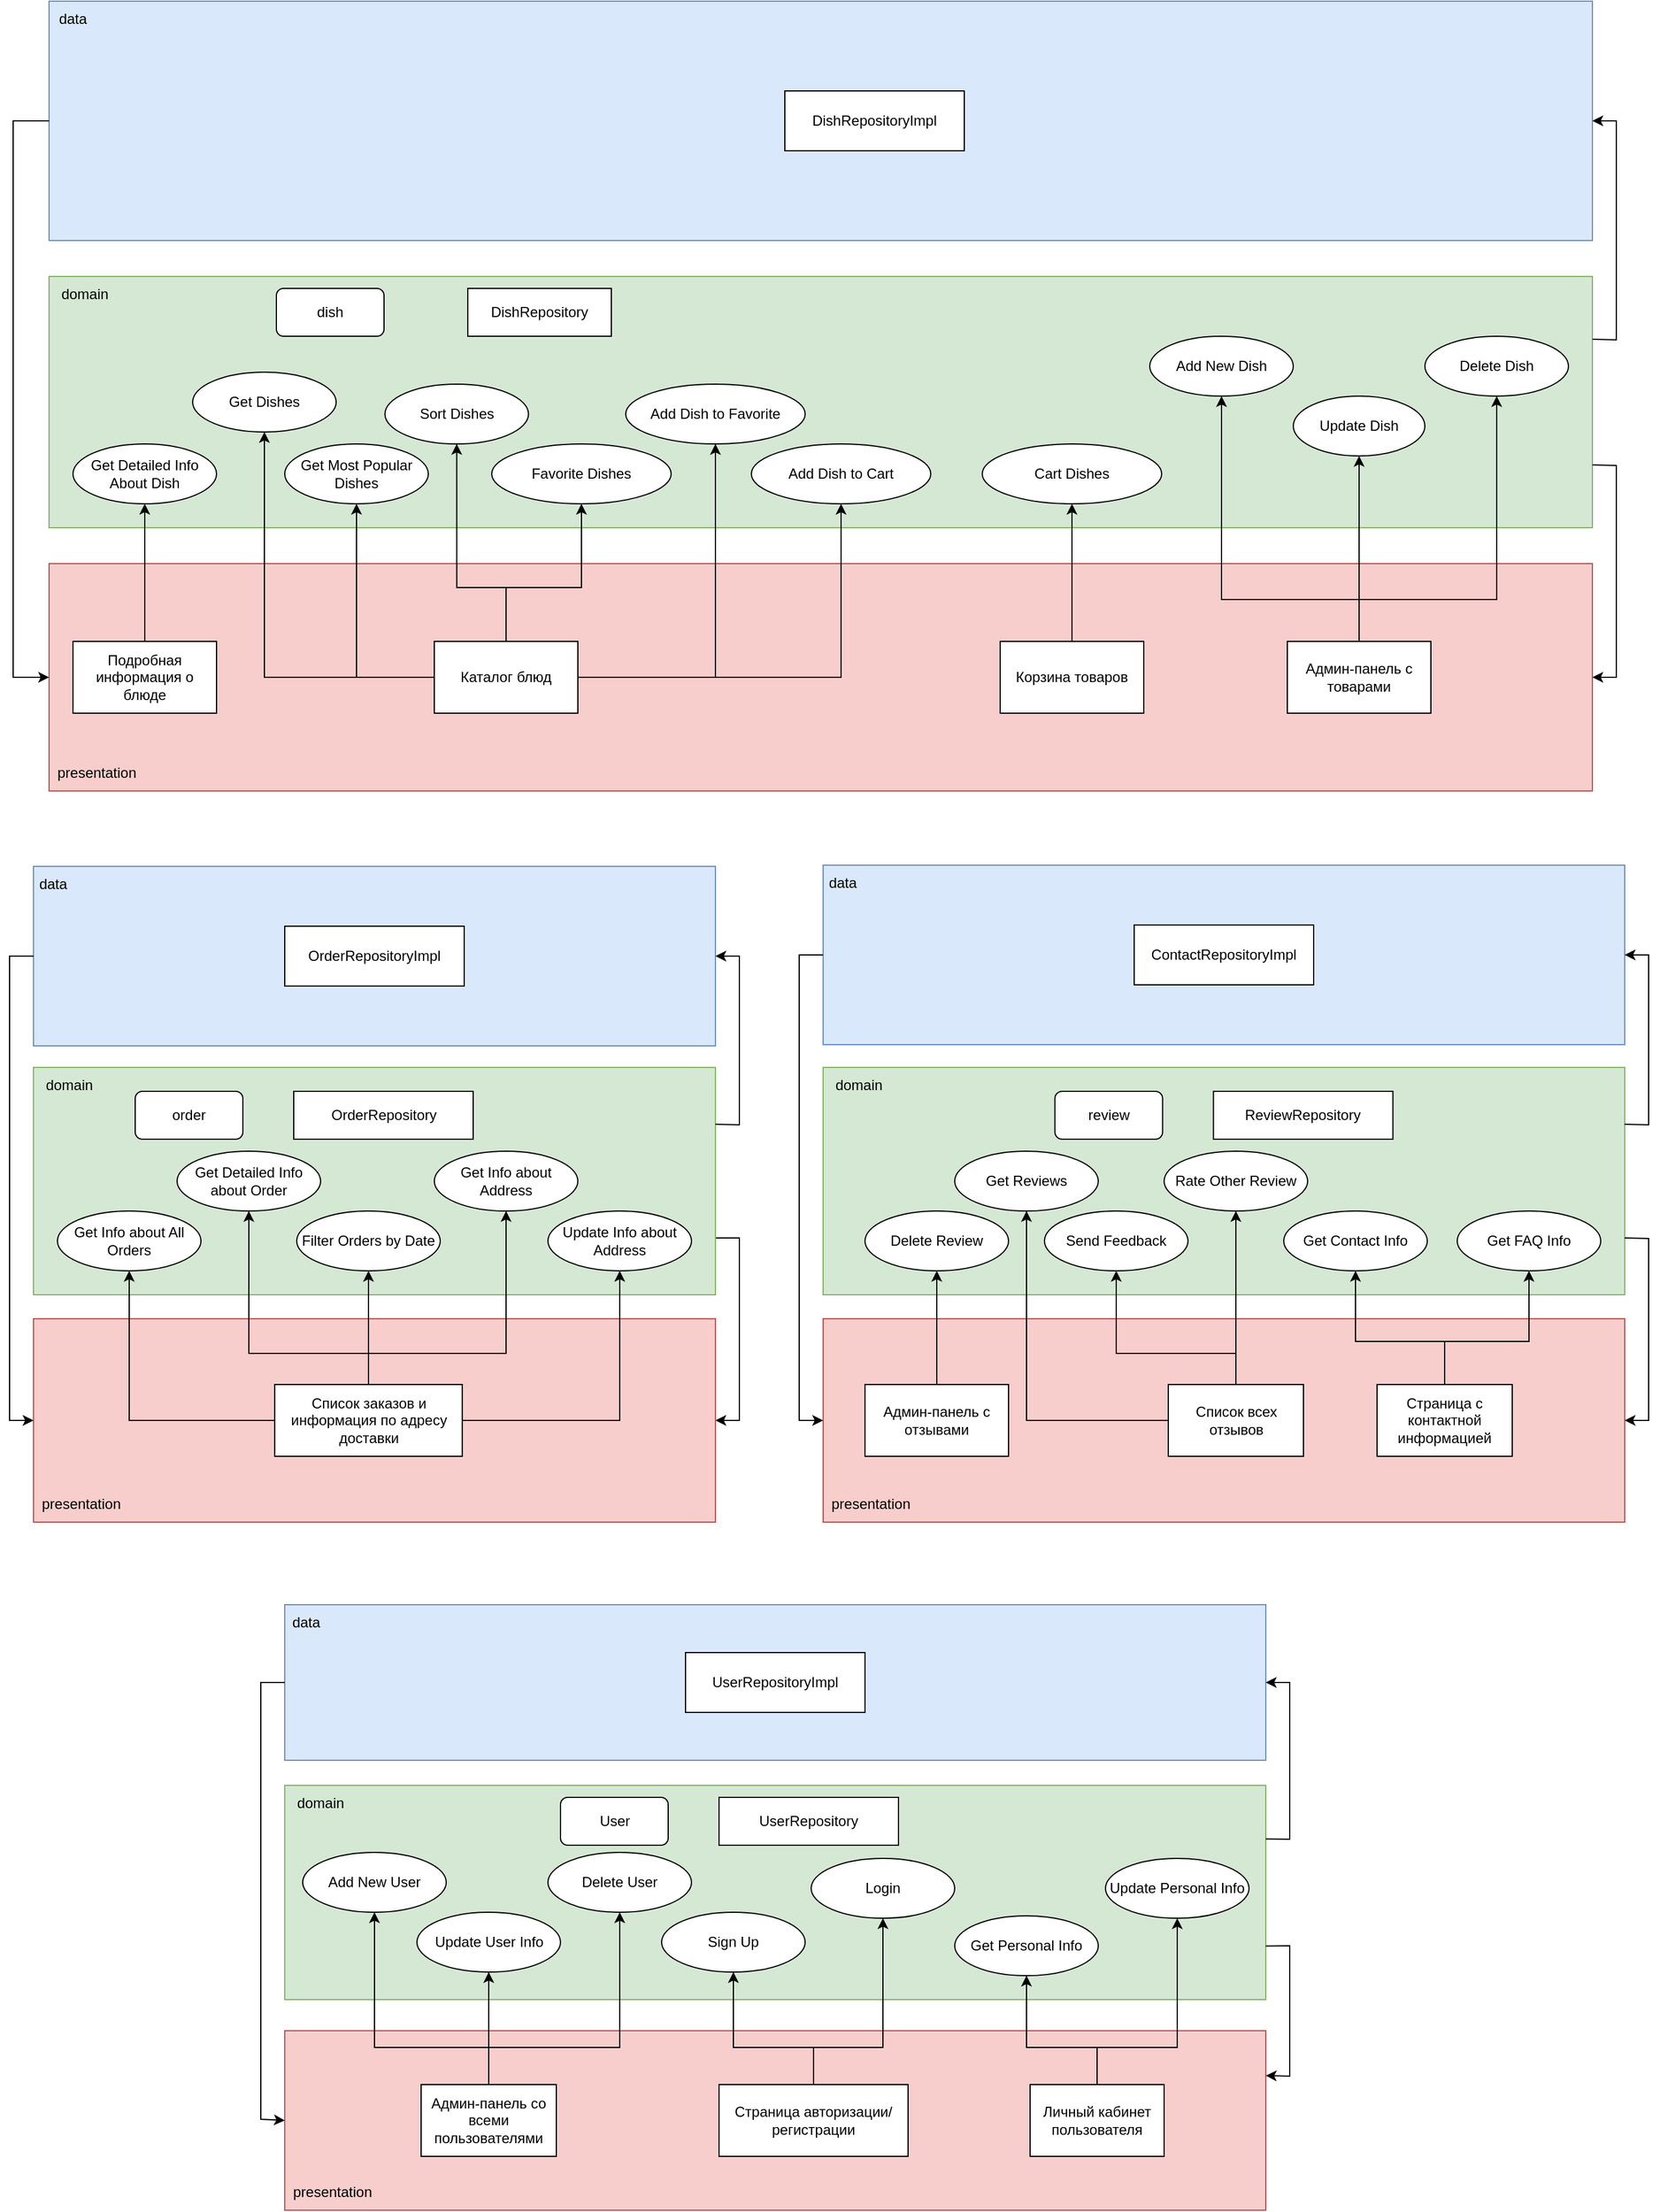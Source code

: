 <mxfile version="24.7.16">
  <diagram name="Page-1" id="_4dX6-2hOb48ZrIWnCbl">
    <mxGraphModel dx="1612" dy="887" grid="1" gridSize="10" guides="1" tooltips="1" connect="1" arrows="1" fold="1" page="1" pageScale="1" pageWidth="2339" pageHeight="3300" math="0" shadow="0">
      <root>
        <mxCell id="0" />
        <mxCell id="1" parent="0" />
        <mxCell id="i9lcbQdXAagDrxOLBA9W-1" value="" style="rounded=0;whiteSpace=wrap;html=1;fillColor=#dae8fc;strokeColor=#6c8ebf;" parent="1" vertex="1">
          <mxGeometry x="470" y="50" width="1290" height="200" as="geometry" />
        </mxCell>
        <mxCell id="i9lcbQdXAagDrxOLBA9W-2" value="" style="rounded=0;whiteSpace=wrap;html=1;fillColor=#d5e8d4;strokeColor=#82b366;" parent="1" vertex="1">
          <mxGeometry x="470" y="280" width="1290" height="210" as="geometry" />
        </mxCell>
        <mxCell id="i9lcbQdXAagDrxOLBA9W-3" value="" style="rounded=0;whiteSpace=wrap;html=1;fillColor=#f8cecc;strokeColor=#b85450;" parent="1" vertex="1">
          <mxGeometry x="470" y="520" width="1290" height="190" as="geometry" />
        </mxCell>
        <mxCell id="i9lcbQdXAagDrxOLBA9W-4" value="&lt;font style=&quot;font-size: 12px;&quot;&gt;DishRepositoryImpl&lt;/font&gt;" style="rounded=0;whiteSpace=wrap;html=1;" parent="1" vertex="1">
          <mxGeometry x="1085" y="125" width="150" height="50" as="geometry" />
        </mxCell>
        <mxCell id="i9lcbQdXAagDrxOLBA9W-7" value="&lt;font style=&quot;font-size: 12px;&quot;&gt;dish&lt;/font&gt;" style="rounded=1;whiteSpace=wrap;html=1;" parent="1" vertex="1">
          <mxGeometry x="660" y="290" width="90" height="40" as="geometry" />
        </mxCell>
        <mxCell id="i9lcbQdXAagDrxOLBA9W-8" value="&lt;font style=&quot;font-size: 12px;&quot;&gt;DishRepository&lt;/font&gt;" style="rounded=0;whiteSpace=wrap;html=1;" parent="1" vertex="1">
          <mxGeometry x="820" y="290" width="120" height="40" as="geometry" />
        </mxCell>
        <mxCell id="i9lcbQdXAagDrxOLBA9W-9" value="&lt;font style=&quot;font-size: 12px;&quot;&gt;Get Dishes&lt;/font&gt;" style="ellipse;whiteSpace=wrap;html=1;" parent="1" vertex="1">
          <mxGeometry x="590" y="360" width="120" height="50" as="geometry" />
        </mxCell>
        <mxCell id="i9lcbQdXAagDrxOLBA9W-10" value="&lt;font style=&quot;font-size: 12px;&quot;&gt;Favorite Dishes&lt;/font&gt;" style="ellipse;whiteSpace=wrap;html=1;" parent="1" vertex="1">
          <mxGeometry x="840" y="420" width="150" height="50" as="geometry" />
        </mxCell>
        <mxCell id="i9lcbQdXAagDrxOLBA9W-11" value="&lt;font style=&quot;font-size: 12px;&quot;&gt;Cart Dishes&lt;/font&gt;" style="ellipse;whiteSpace=wrap;html=1;" parent="1" vertex="1">
          <mxGeometry x="1250" y="420" width="150" height="50" as="geometry" />
        </mxCell>
        <mxCell id="i9lcbQdXAagDrxOLBA9W-20" value="Sort Dishes" style="ellipse;whiteSpace=wrap;html=1;" parent="1" vertex="1">
          <mxGeometry x="750.75" y="370" width="120" height="50" as="geometry" />
        </mxCell>
        <mxCell id="i9lcbQdXAagDrxOLBA9W-24" value="Get Detailed Info About Dish" style="ellipse;whiteSpace=wrap;html=1;" parent="1" vertex="1">
          <mxGeometry x="490" y="420" width="120" height="50" as="geometry" />
        </mxCell>
        <mxCell id="i9lcbQdXAagDrxOLBA9W-25" value="" style="endArrow=classic;html=1;rounded=0;exitX=0.5;exitY=0;exitDx=0;exitDy=0;entryX=0.5;entryY=1;entryDx=0;entryDy=0;" parent="1" source="OyEEZXSAgzEiB6lavBcS-4" target="i9lcbQdXAagDrxOLBA9W-24" edge="1">
          <mxGeometry width="50" height="50" relative="1" as="geometry">
            <mxPoint x="620" y="620" as="sourcePoint" />
            <mxPoint x="640" y="810" as="targetPoint" />
          </mxGeometry>
        </mxCell>
        <mxCell id="i9lcbQdXAagDrxOLBA9W-27" value="Get Most Popular Dishes" style="ellipse;whiteSpace=wrap;html=1;" parent="1" vertex="1">
          <mxGeometry x="667" y="420" width="120" height="50" as="geometry" />
        </mxCell>
        <mxCell id="i9lcbQdXAagDrxOLBA9W-32" value="Add Dish to Favorite" style="ellipse;whiteSpace=wrap;html=1;" parent="1" vertex="1">
          <mxGeometry x="952" y="370" width="150" height="50" as="geometry" />
        </mxCell>
        <mxCell id="i9lcbQdXAagDrxOLBA9W-37" value="Add Dish to Cart" style="ellipse;whiteSpace=wrap;html=1;" parent="1" vertex="1">
          <mxGeometry x="1057" y="420" width="150" height="50" as="geometry" />
        </mxCell>
        <mxCell id="i9lcbQdXAagDrxOLBA9W-42" value="data" style="text;html=1;align=center;verticalAlign=middle;whiteSpace=wrap;rounded=0;" parent="1" vertex="1">
          <mxGeometry x="470" y="50" width="40" height="30" as="geometry" />
        </mxCell>
        <mxCell id="i9lcbQdXAagDrxOLBA9W-43" value="domain" style="text;html=1;align=center;verticalAlign=middle;whiteSpace=wrap;rounded=0;" parent="1" vertex="1">
          <mxGeometry x="470" y="280" width="60" height="30" as="geometry" />
        </mxCell>
        <mxCell id="i9lcbQdXAagDrxOLBA9W-44" value="presentation" style="text;html=1;align=center;verticalAlign=middle;whiteSpace=wrap;rounded=0;" parent="1" vertex="1">
          <mxGeometry x="470" y="680" width="80" height="30" as="geometry" />
        </mxCell>
        <mxCell id="i9lcbQdXAagDrxOLBA9W-45" value="" style="endArrow=classic;html=1;rounded=0;exitX=0;exitY=0.5;exitDx=0;exitDy=0;entryX=0;entryY=0.5;entryDx=0;entryDy=0;" parent="1" source="i9lcbQdXAagDrxOLBA9W-1" target="i9lcbQdXAagDrxOLBA9W-3" edge="1">
          <mxGeometry width="50" height="50" relative="1" as="geometry">
            <mxPoint x="290" y="370" as="sourcePoint" />
            <mxPoint x="340" y="320" as="targetPoint" />
            <Array as="points">
              <mxPoint x="440" y="150" />
              <mxPoint x="440" y="615" />
            </Array>
          </mxGeometry>
        </mxCell>
        <mxCell id="i9lcbQdXAagDrxOLBA9W-46" value="" style="endArrow=classic;html=1;rounded=0;entryX=1;entryY=0.5;entryDx=0;entryDy=0;exitX=1;exitY=0.25;exitDx=0;exitDy=0;" parent="1" source="i9lcbQdXAagDrxOLBA9W-2" target="i9lcbQdXAagDrxOLBA9W-1" edge="1">
          <mxGeometry width="50" height="50" relative="1" as="geometry">
            <mxPoint x="1530" y="350" as="sourcePoint" />
            <mxPoint x="1610" y="410" as="targetPoint" />
            <Array as="points">
              <mxPoint x="1780" y="333" />
              <mxPoint x="1780" y="150" />
            </Array>
          </mxGeometry>
        </mxCell>
        <mxCell id="i9lcbQdXAagDrxOLBA9W-47" value="" style="endArrow=classic;html=1;rounded=0;exitX=1;exitY=0.75;exitDx=0;exitDy=0;entryX=1;entryY=0.5;entryDx=0;entryDy=0;" parent="1" source="i9lcbQdXAagDrxOLBA9W-2" target="i9lcbQdXAagDrxOLBA9W-3" edge="1">
          <mxGeometry width="50" height="50" relative="1" as="geometry">
            <mxPoint x="1580" y="530" as="sourcePoint" />
            <mxPoint x="1630" y="480" as="targetPoint" />
            <Array as="points">
              <mxPoint x="1780" y="438" />
              <mxPoint x="1780" y="615" />
            </Array>
          </mxGeometry>
        </mxCell>
        <mxCell id="i9lcbQdXAagDrxOLBA9W-48" value="" style="rounded=0;whiteSpace=wrap;html=1;fillColor=#dae8fc;strokeColor=#6c8ebf;" parent="1" vertex="1">
          <mxGeometry x="457" y="773" width="570" height="150" as="geometry" />
        </mxCell>
        <mxCell id="i9lcbQdXAagDrxOLBA9W-49" value="&lt;font style=&quot;font-size: 12px;&quot;&gt;OrderRepositoryImpl&lt;/font&gt;" style="rounded=0;whiteSpace=wrap;html=1;" parent="1" vertex="1">
          <mxGeometry x="667" y="823" width="150" height="50" as="geometry" />
        </mxCell>
        <mxCell id="OyEEZXSAgzEiB6lavBcS-45" style="edgeStyle=orthogonalEdgeStyle;rounded=0;orthogonalLoop=1;jettySize=auto;html=1;exitX=1;exitY=0.75;exitDx=0;exitDy=0;entryX=1;entryY=0.5;entryDx=0;entryDy=0;" edge="1" parent="1" source="i9lcbQdXAagDrxOLBA9W-50" target="i9lcbQdXAagDrxOLBA9W-51">
          <mxGeometry relative="1" as="geometry" />
        </mxCell>
        <mxCell id="i9lcbQdXAagDrxOLBA9W-50" value="" style="rounded=0;whiteSpace=wrap;html=1;fillColor=#d5e8d4;strokeColor=#82b366;" parent="1" vertex="1">
          <mxGeometry x="457" y="941" width="570" height="190" as="geometry" />
        </mxCell>
        <mxCell id="i9lcbQdXAagDrxOLBA9W-51" value="" style="rounded=0;whiteSpace=wrap;html=1;fillColor=#f8cecc;strokeColor=#b85450;" parent="1" vertex="1">
          <mxGeometry x="457" y="1151" width="570" height="170" as="geometry" />
        </mxCell>
        <mxCell id="i9lcbQdXAagDrxOLBA9W-54" value="Add New Dish" style="ellipse;whiteSpace=wrap;html=1;" parent="1" vertex="1">
          <mxGeometry x="1390" y="330" width="120" height="50" as="geometry" />
        </mxCell>
        <mxCell id="i9lcbQdXAagDrxOLBA9W-55" value="Delete Dish" style="ellipse;whiteSpace=wrap;html=1;" parent="1" vertex="1">
          <mxGeometry x="1620" y="330" width="120" height="50" as="geometry" />
        </mxCell>
        <mxCell id="i9lcbQdXAagDrxOLBA9W-56" value="Update Dish" style="ellipse;whiteSpace=wrap;html=1;" parent="1" vertex="1">
          <mxGeometry x="1510" y="380" width="110" height="50" as="geometry" />
        </mxCell>
        <mxCell id="i9lcbQdXAagDrxOLBA9W-60" value="&lt;font style=&quot;font-size: 12px;&quot;&gt;order&lt;/font&gt;" style="rounded=1;whiteSpace=wrap;html=1;" parent="1" vertex="1">
          <mxGeometry x="542" y="961" width="90" height="40" as="geometry" />
        </mxCell>
        <mxCell id="i9lcbQdXAagDrxOLBA9W-62" value="&lt;font style=&quot;font-size: 12px;&quot;&gt;OrderRepository&lt;/font&gt;" style="rounded=0;whiteSpace=wrap;html=1;" parent="1" vertex="1">
          <mxGeometry x="674.5" y="961" width="150" height="40" as="geometry" />
        </mxCell>
        <mxCell id="OyEEZXSAgzEiB6lavBcS-19" style="edgeStyle=orthogonalEdgeStyle;rounded=0;orthogonalLoop=1;jettySize=auto;html=1;entryX=0.5;entryY=1;entryDx=0;entryDy=0;" edge="1" parent="1" source="i9lcbQdXAagDrxOLBA9W-63" target="i9lcbQdXAagDrxOLBA9W-64">
          <mxGeometry relative="1" as="geometry" />
        </mxCell>
        <mxCell id="OyEEZXSAgzEiB6lavBcS-20" style="edgeStyle=orthogonalEdgeStyle;rounded=0;orthogonalLoop=1;jettySize=auto;html=1;entryX=0.5;entryY=1;entryDx=0;entryDy=0;" edge="1" parent="1" source="i9lcbQdXAagDrxOLBA9W-63" target="i9lcbQdXAagDrxOLBA9W-67">
          <mxGeometry relative="1" as="geometry">
            <Array as="points">
              <mxPoint x="737" y="1180" />
              <mxPoint x="637" y="1180" />
            </Array>
          </mxGeometry>
        </mxCell>
        <mxCell id="OyEEZXSAgzEiB6lavBcS-21" style="edgeStyle=orthogonalEdgeStyle;rounded=0;orthogonalLoop=1;jettySize=auto;html=1;entryX=0.5;entryY=1;entryDx=0;entryDy=0;" edge="1" parent="1" source="i9lcbQdXAagDrxOLBA9W-63" target="i9lcbQdXAagDrxOLBA9W-72">
          <mxGeometry relative="1" as="geometry" />
        </mxCell>
        <mxCell id="OyEEZXSAgzEiB6lavBcS-22" style="edgeStyle=orthogonalEdgeStyle;rounded=0;orthogonalLoop=1;jettySize=auto;html=1;entryX=0.5;entryY=1;entryDx=0;entryDy=0;" edge="1" parent="1" source="i9lcbQdXAagDrxOLBA9W-63" target="i9lcbQdXAagDrxOLBA9W-75">
          <mxGeometry relative="1" as="geometry">
            <Array as="points">
              <mxPoint x="737" y="1180" />
              <mxPoint x="852" y="1180" />
            </Array>
          </mxGeometry>
        </mxCell>
        <mxCell id="OyEEZXSAgzEiB6lavBcS-23" style="edgeStyle=orthogonalEdgeStyle;rounded=0;orthogonalLoop=1;jettySize=auto;html=1;entryX=0.5;entryY=1;entryDx=0;entryDy=0;" edge="1" parent="1" source="i9lcbQdXAagDrxOLBA9W-63" target="i9lcbQdXAagDrxOLBA9W-77">
          <mxGeometry relative="1" as="geometry" />
        </mxCell>
        <mxCell id="i9lcbQdXAagDrxOLBA9W-63" value="Список заказов и информация по адресу доставки" style="rounded=0;whiteSpace=wrap;html=1;" parent="1" vertex="1">
          <mxGeometry x="658.62" y="1206" width="156.75" height="60" as="geometry" />
        </mxCell>
        <mxCell id="i9lcbQdXAagDrxOLBA9W-64" value="Get Info about All Orders" style="ellipse;whiteSpace=wrap;html=1;" parent="1" vertex="1">
          <mxGeometry x="477" y="1061" width="120" height="50" as="geometry" />
        </mxCell>
        <mxCell id="i9lcbQdXAagDrxOLBA9W-67" value="Get Detailed Info about Order" style="ellipse;whiteSpace=wrap;html=1;" parent="1" vertex="1">
          <mxGeometry x="577" y="1011" width="120" height="50" as="geometry" />
        </mxCell>
        <mxCell id="i9lcbQdXAagDrxOLBA9W-72" value="Filter Orders by Date" style="ellipse;whiteSpace=wrap;html=1;" parent="1" vertex="1">
          <mxGeometry x="677" y="1061" width="120" height="50" as="geometry" />
        </mxCell>
        <mxCell id="i9lcbQdXAagDrxOLBA9W-75" value="Get Info about Address" style="ellipse;whiteSpace=wrap;html=1;" parent="1" vertex="1">
          <mxGeometry x="792" y="1011" width="120" height="50" as="geometry" />
        </mxCell>
        <mxCell id="i9lcbQdXAagDrxOLBA9W-77" value="Update Info about Address" style="ellipse;whiteSpace=wrap;html=1;" parent="1" vertex="1">
          <mxGeometry x="887" y="1061" width="120" height="50" as="geometry" />
        </mxCell>
        <mxCell id="i9lcbQdXAagDrxOLBA9W-80" value="" style="endArrow=classic;html=1;rounded=0;exitX=0;exitY=0.5;exitDx=0;exitDy=0;entryX=0;entryY=0.5;entryDx=0;entryDy=0;" parent="1" source="i9lcbQdXAagDrxOLBA9W-48" target="i9lcbQdXAagDrxOLBA9W-51" edge="1">
          <mxGeometry width="50" height="50" relative="1" as="geometry">
            <mxPoint x="277" y="951" as="sourcePoint" />
            <mxPoint x="327" y="901" as="targetPoint" />
            <Array as="points">
              <mxPoint x="437" y="848" />
              <mxPoint x="437" y="1236" />
            </Array>
          </mxGeometry>
        </mxCell>
        <mxCell id="i9lcbQdXAagDrxOLBA9W-82" value="" style="endArrow=classic;html=1;rounded=0;exitX=1;exitY=0.25;exitDx=0;exitDy=0;entryX=1;entryY=0.5;entryDx=0;entryDy=0;" parent="1" source="i9lcbQdXAagDrxOLBA9W-50" target="i9lcbQdXAagDrxOLBA9W-48" edge="1">
          <mxGeometry width="50" height="50" relative="1" as="geometry">
            <mxPoint x="1147" y="1011" as="sourcePoint" />
            <mxPoint x="1197" y="961" as="targetPoint" />
            <Array as="points">
              <mxPoint x="1047" y="989" />
              <mxPoint x="1047" y="848" />
            </Array>
          </mxGeometry>
        </mxCell>
        <mxCell id="i9lcbQdXAagDrxOLBA9W-83" value="data" style="text;html=1;align=center;verticalAlign=middle;whiteSpace=wrap;rounded=0;" parent="1" vertex="1">
          <mxGeometry x="457" y="773" width="33" height="30" as="geometry" />
        </mxCell>
        <mxCell id="i9lcbQdXAagDrxOLBA9W-84" value="domain" style="text;html=1;align=center;verticalAlign=middle;whiteSpace=wrap;rounded=0;" parent="1" vertex="1">
          <mxGeometry x="457" y="941" width="60" height="30" as="geometry" />
        </mxCell>
        <mxCell id="i9lcbQdXAagDrxOLBA9W-85" value="presentation" style="text;html=1;align=center;verticalAlign=middle;whiteSpace=wrap;rounded=0;" parent="1" vertex="1">
          <mxGeometry x="457" y="1291" width="80" height="30" as="geometry" />
        </mxCell>
        <mxCell id="i9lcbQdXAagDrxOLBA9W-86" value="" style="rounded=0;whiteSpace=wrap;html=1;fillColor=#dae8fc;strokeColor=#6c8ebf;" parent="1" vertex="1">
          <mxGeometry x="1117" y="772" width="670" height="150" as="geometry" />
        </mxCell>
        <mxCell id="i9lcbQdXAagDrxOLBA9W-88" value="&lt;font style=&quot;font-size: 12px;&quot;&gt;ContactRepositoryImpl&lt;/font&gt;" style="rounded=0;whiteSpace=wrap;html=1;" parent="1" vertex="1">
          <mxGeometry x="1377" y="822" width="150" height="50" as="geometry" />
        </mxCell>
        <mxCell id="i9lcbQdXAagDrxOLBA9W-89" value="" style="rounded=0;whiteSpace=wrap;html=1;fillColor=#d5e8d4;strokeColor=#82b366;" parent="1" vertex="1">
          <mxGeometry x="1117" y="941" width="670" height="190" as="geometry" />
        </mxCell>
        <mxCell id="i9lcbQdXAagDrxOLBA9W-90" value="" style="rounded=0;whiteSpace=wrap;html=1;fillColor=#f8cecc;strokeColor=#b85450;" parent="1" vertex="1">
          <mxGeometry x="1117" y="1151" width="670" height="170" as="geometry" />
        </mxCell>
        <mxCell id="i9lcbQdXAagDrxOLBA9W-91" value="&lt;font style=&quot;font-size: 12px;&quot;&gt;review&lt;/font&gt;" style="rounded=1;whiteSpace=wrap;html=1;" parent="1" vertex="1">
          <mxGeometry x="1310.75" y="961" width="90" height="40" as="geometry" />
        </mxCell>
        <mxCell id="i9lcbQdXAagDrxOLBA9W-92" value="&lt;font style=&quot;font-size: 12px;&quot;&gt;ReviewRepository&lt;/font&gt;" style="rounded=0;whiteSpace=wrap;html=1;" parent="1" vertex="1">
          <mxGeometry x="1443.25" y="961" width="150" height="40" as="geometry" />
        </mxCell>
        <mxCell id="i9lcbQdXAagDrxOLBA9W-93" value="Get Reviews" style="ellipse;whiteSpace=wrap;html=1;" parent="1" vertex="1">
          <mxGeometry x="1227" y="1011" width="120" height="50" as="geometry" />
        </mxCell>
        <mxCell id="OyEEZXSAgzEiB6lavBcS-42" style="edgeStyle=orthogonalEdgeStyle;rounded=0;orthogonalLoop=1;jettySize=auto;html=1;entryX=0.5;entryY=1;entryDx=0;entryDy=0;" edge="1" parent="1" source="i9lcbQdXAagDrxOLBA9W-94" target="i9lcbQdXAagDrxOLBA9W-104">
          <mxGeometry relative="1" as="geometry" />
        </mxCell>
        <mxCell id="OyEEZXSAgzEiB6lavBcS-48" style="edgeStyle=orthogonalEdgeStyle;rounded=0;orthogonalLoop=1;jettySize=auto;html=1;entryX=0.5;entryY=1;entryDx=0;entryDy=0;" edge="1" parent="1" source="i9lcbQdXAagDrxOLBA9W-94" target="i9lcbQdXAagDrxOLBA9W-103">
          <mxGeometry relative="1" as="geometry">
            <Array as="points">
              <mxPoint x="1462" y="1180" />
              <mxPoint x="1362" y="1180" />
            </Array>
          </mxGeometry>
        </mxCell>
        <mxCell id="OyEEZXSAgzEiB6lavBcS-49" style="edgeStyle=orthogonalEdgeStyle;rounded=0;orthogonalLoop=1;jettySize=auto;html=1;entryX=0.5;entryY=1;entryDx=0;entryDy=0;" edge="1" parent="1" source="i9lcbQdXAagDrxOLBA9W-94" target="i9lcbQdXAagDrxOLBA9W-93">
          <mxGeometry relative="1" as="geometry" />
        </mxCell>
        <mxCell id="i9lcbQdXAagDrxOLBA9W-94" value="Список всех отзывов" style="rounded=0;whiteSpace=wrap;html=1;" parent="1" vertex="1">
          <mxGeometry x="1405.5" y="1206" width="113" height="60" as="geometry" />
        </mxCell>
        <mxCell id="i9lcbQdXAagDrxOLBA9W-97" value="Delete Review" style="ellipse;whiteSpace=wrap;html=1;" parent="1" vertex="1">
          <mxGeometry x="1152" y="1061" width="120" height="50" as="geometry" />
        </mxCell>
        <mxCell id="i9lcbQdXAagDrxOLBA9W-101" value="Get Contact Info" style="ellipse;whiteSpace=wrap;html=1;" parent="1" vertex="1">
          <mxGeometry x="1502" y="1061" width="120" height="50" as="geometry" />
        </mxCell>
        <mxCell id="i9lcbQdXAagDrxOLBA9W-103" value="Send Feedback" style="ellipse;whiteSpace=wrap;html=1;" parent="1" vertex="1">
          <mxGeometry x="1302" y="1061" width="120" height="50" as="geometry" />
        </mxCell>
        <mxCell id="i9lcbQdXAagDrxOLBA9W-104" value="Rate Other Review" style="ellipse;whiteSpace=wrap;html=1;" parent="1" vertex="1">
          <mxGeometry x="1402" y="1011" width="120" height="50" as="geometry" />
        </mxCell>
        <mxCell id="i9lcbQdXAagDrxOLBA9W-110" value="Get FAQ Info" style="ellipse;whiteSpace=wrap;html=1;" parent="1" vertex="1">
          <mxGeometry x="1647" y="1061" width="120" height="50" as="geometry" />
        </mxCell>
        <mxCell id="i9lcbQdXAagDrxOLBA9W-112" value="" style="endArrow=classic;html=1;rounded=0;exitX=0;exitY=0.5;exitDx=0;exitDy=0;entryX=0;entryY=0.5;entryDx=0;entryDy=0;" parent="1" source="i9lcbQdXAagDrxOLBA9W-86" target="i9lcbQdXAagDrxOLBA9W-90" edge="1">
          <mxGeometry width="50" height="50" relative="1" as="geometry">
            <mxPoint x="1027" y="1081" as="sourcePoint" />
            <mxPoint x="1077" y="1031" as="targetPoint" />
            <Array as="points">
              <mxPoint x="1097" y="847" />
              <mxPoint x="1097" y="1236" />
            </Array>
          </mxGeometry>
        </mxCell>
        <mxCell id="i9lcbQdXAagDrxOLBA9W-113" value="" style="endArrow=classic;html=1;rounded=0;exitX=1;exitY=0.75;exitDx=0;exitDy=0;entryX=1;entryY=0.5;entryDx=0;entryDy=0;" parent="1" source="i9lcbQdXAagDrxOLBA9W-89" target="i9lcbQdXAagDrxOLBA9W-90" edge="1">
          <mxGeometry width="50" height="50" relative="1" as="geometry">
            <mxPoint x="1797" y="1211" as="sourcePoint" />
            <mxPoint x="1847" y="1161" as="targetPoint" />
            <Array as="points">
              <mxPoint x="1807" y="1084" />
              <mxPoint x="1807" y="1236" />
            </Array>
          </mxGeometry>
        </mxCell>
        <mxCell id="i9lcbQdXAagDrxOLBA9W-114" value="" style="endArrow=classic;html=1;rounded=0;exitX=1;exitY=0.25;exitDx=0;exitDy=0;entryX=1;entryY=0.5;entryDx=0;entryDy=0;" parent="1" source="i9lcbQdXAagDrxOLBA9W-89" target="i9lcbQdXAagDrxOLBA9W-86" edge="1">
          <mxGeometry width="50" height="50" relative="1" as="geometry">
            <mxPoint x="1807" y="1041" as="sourcePoint" />
            <mxPoint x="1857" y="991" as="targetPoint" />
            <Array as="points">
              <mxPoint x="1807" y="989" />
              <mxPoint x="1807" y="847" />
            </Array>
          </mxGeometry>
        </mxCell>
        <mxCell id="i9lcbQdXAagDrxOLBA9W-115" value="data" style="text;html=1;align=center;verticalAlign=middle;whiteSpace=wrap;rounded=0;" parent="1" vertex="1">
          <mxGeometry x="1117" y="772" width="33" height="30" as="geometry" />
        </mxCell>
        <mxCell id="i9lcbQdXAagDrxOLBA9W-116" value="domain" style="text;html=1;align=center;verticalAlign=middle;whiteSpace=wrap;rounded=0;" parent="1" vertex="1">
          <mxGeometry x="1117" y="941" width="60" height="30" as="geometry" />
        </mxCell>
        <mxCell id="i9lcbQdXAagDrxOLBA9W-117" value="presentation" style="text;html=1;align=center;verticalAlign=middle;whiteSpace=wrap;rounded=0;" parent="1" vertex="1">
          <mxGeometry x="1117" y="1291" width="80" height="30" as="geometry" />
        </mxCell>
        <mxCell id="i9lcbQdXAagDrxOLBA9W-118" value="" style="rounded=0;whiteSpace=wrap;html=1;fillColor=#dae8fc;strokeColor=#6c8ebf;" parent="1" vertex="1">
          <mxGeometry x="667" y="1390" width="820" height="130" as="geometry" />
        </mxCell>
        <mxCell id="i9lcbQdXAagDrxOLBA9W-119" value="&lt;font style=&quot;font-size: 12px;&quot;&gt;User&lt;/font&gt;&lt;span style=&quot;background-color: initial;&quot;&gt;RepositoryImpl&lt;/span&gt;" style="rounded=0;whiteSpace=wrap;html=1;" parent="1" vertex="1">
          <mxGeometry x="1002" y="1430" width="150" height="50" as="geometry" />
        </mxCell>
        <mxCell id="i9lcbQdXAagDrxOLBA9W-120" value="" style="rounded=0;whiteSpace=wrap;html=1;fillColor=#d5e8d4;strokeColor=#82b366;" parent="1" vertex="1">
          <mxGeometry x="667" y="1541" width="820" height="179" as="geometry" />
        </mxCell>
        <mxCell id="i9lcbQdXAagDrxOLBA9W-121" value="" style="rounded=0;whiteSpace=wrap;html=1;fillColor=#f8cecc;strokeColor=#b85450;" parent="1" vertex="1">
          <mxGeometry x="667" y="1746" width="820" height="150" as="geometry" />
        </mxCell>
        <mxCell id="OyEEZXSAgzEiB6lavBcS-28" style="edgeStyle=orthogonalEdgeStyle;rounded=0;orthogonalLoop=1;jettySize=auto;html=1;entryX=0.5;entryY=1;entryDx=0;entryDy=0;" edge="1" parent="1" source="i9lcbQdXAagDrxOLBA9W-122" target="i9lcbQdXAagDrxOLBA9W-129">
          <mxGeometry relative="1" as="geometry" />
        </mxCell>
        <mxCell id="OyEEZXSAgzEiB6lavBcS-29" style="edgeStyle=orthogonalEdgeStyle;rounded=0;orthogonalLoop=1;jettySize=auto;html=1;entryX=0.5;entryY=1;entryDx=0;entryDy=0;" edge="1" parent="1" source="i9lcbQdXAagDrxOLBA9W-122" target="i9lcbQdXAagDrxOLBA9W-128">
          <mxGeometry relative="1" as="geometry">
            <Array as="points">
              <mxPoint x="838" y="1760" />
              <mxPoint x="742" y="1760" />
            </Array>
          </mxGeometry>
        </mxCell>
        <mxCell id="OyEEZXSAgzEiB6lavBcS-31" style="edgeStyle=orthogonalEdgeStyle;rounded=0;orthogonalLoop=1;jettySize=auto;html=1;entryX=0.5;entryY=1;entryDx=0;entryDy=0;" edge="1" parent="1" source="i9lcbQdXAagDrxOLBA9W-122" target="i9lcbQdXAagDrxOLBA9W-130">
          <mxGeometry relative="1" as="geometry">
            <Array as="points">
              <mxPoint x="838" y="1760" />
              <mxPoint x="947" y="1760" />
            </Array>
          </mxGeometry>
        </mxCell>
        <mxCell id="i9lcbQdXAagDrxOLBA9W-122" value="Админ-панель со всеми пользователями" style="rounded=0;whiteSpace=wrap;html=1;" parent="1" vertex="1">
          <mxGeometry x="781" y="1791" width="113" height="60" as="geometry" />
        </mxCell>
        <mxCell id="i9lcbQdXAagDrxOLBA9W-128" value="Add New User" style="ellipse;whiteSpace=wrap;html=1;" parent="1" vertex="1">
          <mxGeometry x="682" y="1597" width="120" height="50" as="geometry" />
        </mxCell>
        <mxCell id="i9lcbQdXAagDrxOLBA9W-129" value="Update User Info" style="ellipse;whiteSpace=wrap;html=1;" parent="1" vertex="1">
          <mxGeometry x="777.5" y="1647" width="120" height="50" as="geometry" />
        </mxCell>
        <mxCell id="i9lcbQdXAagDrxOLBA9W-130" value="Delete User" style="ellipse;whiteSpace=wrap;html=1;" parent="1" vertex="1">
          <mxGeometry x="887" y="1597" width="120" height="50" as="geometry" />
        </mxCell>
        <mxCell id="i9lcbQdXAagDrxOLBA9W-135" value="Sign Up" style="ellipse;whiteSpace=wrap;html=1;" parent="1" vertex="1">
          <mxGeometry x="982" y="1647" width="120" height="50" as="geometry" />
        </mxCell>
        <mxCell id="i9lcbQdXAagDrxOLBA9W-136" value="Login" style="ellipse;whiteSpace=wrap;html=1;" parent="1" vertex="1">
          <mxGeometry x="1107" y="1602" width="120" height="50" as="geometry" />
        </mxCell>
        <mxCell id="i9lcbQdXAagDrxOLBA9W-139" value="Get Personal Info" style="ellipse;whiteSpace=wrap;html=1;" parent="1" vertex="1">
          <mxGeometry x="1227" y="1650" width="120" height="50" as="geometry" />
        </mxCell>
        <mxCell id="i9lcbQdXAagDrxOLBA9W-140" value="Update Personal Info" style="ellipse;whiteSpace=wrap;html=1;" parent="1" vertex="1">
          <mxGeometry x="1353" y="1602" width="120" height="50" as="geometry" />
        </mxCell>
        <mxCell id="i9lcbQdXAagDrxOLBA9W-143" value="" style="endArrow=classic;html=1;rounded=0;exitX=0;exitY=0.5;exitDx=0;exitDy=0;entryX=0;entryY=0.5;entryDx=0;entryDy=0;" parent="1" source="i9lcbQdXAagDrxOLBA9W-118" target="i9lcbQdXAagDrxOLBA9W-121" edge="1">
          <mxGeometry width="50" height="50" relative="1" as="geometry">
            <mxPoint x="527" y="1721" as="sourcePoint" />
            <mxPoint x="577" y="1671" as="targetPoint" />
            <Array as="points">
              <mxPoint x="647" y="1455" />
              <mxPoint x="647" y="1820" />
            </Array>
          </mxGeometry>
        </mxCell>
        <mxCell id="i9lcbQdXAagDrxOLBA9W-144" value="" style="endArrow=classic;html=1;rounded=0;exitX=1;exitY=0.75;exitDx=0;exitDy=0;entryX=1;entryY=0.25;entryDx=0;entryDy=0;" parent="1" source="i9lcbQdXAagDrxOLBA9W-120" target="i9lcbQdXAagDrxOLBA9W-121" edge="1">
          <mxGeometry width="50" height="50" relative="1" as="geometry">
            <mxPoint x="517" y="1591" as="sourcePoint" />
            <mxPoint x="567" y="1541" as="targetPoint" />
            <Array as="points">
              <mxPoint x="1507" y="1675" />
              <mxPoint x="1507" y="1784" />
            </Array>
          </mxGeometry>
        </mxCell>
        <mxCell id="i9lcbQdXAagDrxOLBA9W-145" value="" style="endArrow=classic;html=1;rounded=0;exitX=1;exitY=0.25;exitDx=0;exitDy=0;entryX=1;entryY=0.5;entryDx=0;entryDy=0;" parent="1" source="i9lcbQdXAagDrxOLBA9W-120" target="i9lcbQdXAagDrxOLBA9W-118" edge="1">
          <mxGeometry width="50" height="50" relative="1" as="geometry">
            <mxPoint x="557" y="1541" as="sourcePoint" />
            <mxPoint x="607" y="1491" as="targetPoint" />
            <Array as="points">
              <mxPoint x="1507" y="1586" />
              <mxPoint x="1507" y="1455" />
            </Array>
          </mxGeometry>
        </mxCell>
        <mxCell id="i9lcbQdXAagDrxOLBA9W-146" value="data" style="text;html=1;align=center;verticalAlign=middle;whiteSpace=wrap;rounded=0;" parent="1" vertex="1">
          <mxGeometry x="667" y="1390" width="35.5" height="30" as="geometry" />
        </mxCell>
        <mxCell id="i9lcbQdXAagDrxOLBA9W-147" value="domain" style="text;html=1;align=center;verticalAlign=middle;whiteSpace=wrap;rounded=0;" parent="1" vertex="1">
          <mxGeometry x="667" y="1541" width="60" height="30" as="geometry" />
        </mxCell>
        <mxCell id="i9lcbQdXAagDrxOLBA9W-148" value="presentation" style="text;html=1;align=center;verticalAlign=middle;whiteSpace=wrap;rounded=0;" parent="1" vertex="1">
          <mxGeometry x="667" y="1866" width="80" height="30" as="geometry" />
        </mxCell>
        <mxCell id="OyEEZXSAgzEiB6lavBcS-1" value="&lt;font style=&quot;font-size: 12px;&quot;&gt;User&lt;/font&gt;" style="rounded=1;whiteSpace=wrap;html=1;" vertex="1" parent="1">
          <mxGeometry x="897.5" y="1551" width="90" height="40" as="geometry" />
        </mxCell>
        <mxCell id="OyEEZXSAgzEiB6lavBcS-2" value="&lt;font style=&quot;font-size: 12px;&quot;&gt;UserRepository&lt;/font&gt;" style="rounded=0;whiteSpace=wrap;html=1;" vertex="1" parent="1">
          <mxGeometry x="1030" y="1551" width="150" height="40" as="geometry" />
        </mxCell>
        <mxCell id="OyEEZXSAgzEiB6lavBcS-9" style="edgeStyle=orthogonalEdgeStyle;rounded=0;orthogonalLoop=1;jettySize=auto;html=1;entryX=0.5;entryY=1;entryDx=0;entryDy=0;" edge="1" parent="1" source="OyEEZXSAgzEiB6lavBcS-3" target="i9lcbQdXAagDrxOLBA9W-9">
          <mxGeometry relative="1" as="geometry" />
        </mxCell>
        <mxCell id="OyEEZXSAgzEiB6lavBcS-10" style="edgeStyle=orthogonalEdgeStyle;rounded=0;orthogonalLoop=1;jettySize=auto;html=1;entryX=0.5;entryY=1;entryDx=0;entryDy=0;" edge="1" parent="1" source="OyEEZXSAgzEiB6lavBcS-3" target="i9lcbQdXAagDrxOLBA9W-27">
          <mxGeometry relative="1" as="geometry" />
        </mxCell>
        <mxCell id="OyEEZXSAgzEiB6lavBcS-11" style="edgeStyle=orthogonalEdgeStyle;rounded=0;orthogonalLoop=1;jettySize=auto;html=1;entryX=0.5;entryY=1;entryDx=0;entryDy=0;" edge="1" parent="1" source="OyEEZXSAgzEiB6lavBcS-3" target="i9lcbQdXAagDrxOLBA9W-20">
          <mxGeometry relative="1" as="geometry">
            <Array as="points">
              <mxPoint x="852" y="540" />
              <mxPoint x="811" y="540" />
            </Array>
          </mxGeometry>
        </mxCell>
        <mxCell id="OyEEZXSAgzEiB6lavBcS-12" style="edgeStyle=orthogonalEdgeStyle;rounded=0;orthogonalLoop=1;jettySize=auto;html=1;entryX=0.5;entryY=1;entryDx=0;entryDy=0;" edge="1" parent="1" source="OyEEZXSAgzEiB6lavBcS-3" target="i9lcbQdXAagDrxOLBA9W-10">
          <mxGeometry relative="1" as="geometry">
            <Array as="points">
              <mxPoint x="852" y="540" />
              <mxPoint x="915" y="540" />
            </Array>
          </mxGeometry>
        </mxCell>
        <mxCell id="OyEEZXSAgzEiB6lavBcS-13" style="edgeStyle=orthogonalEdgeStyle;rounded=0;orthogonalLoop=1;jettySize=auto;html=1;entryX=0.5;entryY=1;entryDx=0;entryDy=0;" edge="1" parent="1" source="OyEEZXSAgzEiB6lavBcS-3" target="i9lcbQdXAagDrxOLBA9W-32">
          <mxGeometry relative="1" as="geometry" />
        </mxCell>
        <mxCell id="OyEEZXSAgzEiB6lavBcS-47" style="edgeStyle=orthogonalEdgeStyle;rounded=0;orthogonalLoop=1;jettySize=auto;html=1;entryX=0.5;entryY=1;entryDx=0;entryDy=0;" edge="1" parent="1" source="OyEEZXSAgzEiB6lavBcS-3" target="i9lcbQdXAagDrxOLBA9W-37">
          <mxGeometry relative="1" as="geometry" />
        </mxCell>
        <mxCell id="OyEEZXSAgzEiB6lavBcS-3" value="Каталог блюд" style="rounded=0;whiteSpace=wrap;html=1;" vertex="1" parent="1">
          <mxGeometry x="792" y="585" width="120" height="60" as="geometry" />
        </mxCell>
        <mxCell id="OyEEZXSAgzEiB6lavBcS-4" value="Подробная информация о блюде" style="rounded=0;whiteSpace=wrap;html=1;" vertex="1" parent="1">
          <mxGeometry x="490" y="585" width="120" height="60" as="geometry" />
        </mxCell>
        <mxCell id="OyEEZXSAgzEiB6lavBcS-46" style="edgeStyle=orthogonalEdgeStyle;rounded=0;orthogonalLoop=1;jettySize=auto;html=1;entryX=0.5;entryY=1;entryDx=0;entryDy=0;" edge="1" parent="1" source="OyEEZXSAgzEiB6lavBcS-6" target="i9lcbQdXAagDrxOLBA9W-11">
          <mxGeometry relative="1" as="geometry" />
        </mxCell>
        <mxCell id="OyEEZXSAgzEiB6lavBcS-6" value="Корзина товаров" style="rounded=0;whiteSpace=wrap;html=1;" vertex="1" parent="1">
          <mxGeometry x="1265" y="585" width="120" height="60" as="geometry" />
        </mxCell>
        <mxCell id="OyEEZXSAgzEiB6lavBcS-16" style="edgeStyle=orthogonalEdgeStyle;rounded=0;orthogonalLoop=1;jettySize=auto;html=1;entryX=0.5;entryY=1;entryDx=0;entryDy=0;" edge="1" parent="1" source="OyEEZXSAgzEiB6lavBcS-7" target="i9lcbQdXAagDrxOLBA9W-54">
          <mxGeometry relative="1" as="geometry">
            <Array as="points">
              <mxPoint x="1565" y="550" />
              <mxPoint x="1450" y="550" />
            </Array>
          </mxGeometry>
        </mxCell>
        <mxCell id="OyEEZXSAgzEiB6lavBcS-17" style="edgeStyle=orthogonalEdgeStyle;rounded=0;orthogonalLoop=1;jettySize=auto;html=1;entryX=0.5;entryY=1;entryDx=0;entryDy=0;" edge="1" parent="1" source="OyEEZXSAgzEiB6lavBcS-7" target="i9lcbQdXAagDrxOLBA9W-56">
          <mxGeometry relative="1" as="geometry" />
        </mxCell>
        <mxCell id="OyEEZXSAgzEiB6lavBcS-18" style="edgeStyle=orthogonalEdgeStyle;rounded=0;orthogonalLoop=1;jettySize=auto;html=1;entryX=0.5;entryY=1;entryDx=0;entryDy=0;" edge="1" parent="1" source="OyEEZXSAgzEiB6lavBcS-7" target="i9lcbQdXAagDrxOLBA9W-55">
          <mxGeometry relative="1" as="geometry">
            <Array as="points">
              <mxPoint x="1565" y="550" />
              <mxPoint x="1680" y="550" />
            </Array>
          </mxGeometry>
        </mxCell>
        <mxCell id="OyEEZXSAgzEiB6lavBcS-7" value="Админ-панель с товарами" style="rounded=0;whiteSpace=wrap;html=1;" vertex="1" parent="1">
          <mxGeometry x="1505" y="585" width="120" height="60" as="geometry" />
        </mxCell>
        <mxCell id="OyEEZXSAgzEiB6lavBcS-32" style="edgeStyle=orthogonalEdgeStyle;rounded=0;orthogonalLoop=1;jettySize=auto;html=1;entryX=0.5;entryY=1;entryDx=0;entryDy=0;" edge="1" parent="1" source="OyEEZXSAgzEiB6lavBcS-24" target="i9lcbQdXAagDrxOLBA9W-135">
          <mxGeometry relative="1" as="geometry">
            <Array as="points">
              <mxPoint x="1109" y="1760" />
              <mxPoint x="1042" y="1760" />
            </Array>
          </mxGeometry>
        </mxCell>
        <mxCell id="OyEEZXSAgzEiB6lavBcS-33" style="edgeStyle=orthogonalEdgeStyle;rounded=0;orthogonalLoop=1;jettySize=auto;html=1;entryX=0.5;entryY=1;entryDx=0;entryDy=0;" edge="1" parent="1" source="OyEEZXSAgzEiB6lavBcS-24" target="i9lcbQdXAagDrxOLBA9W-136">
          <mxGeometry relative="1" as="geometry">
            <Array as="points">
              <mxPoint x="1109" y="1760" />
              <mxPoint x="1167" y="1760" />
            </Array>
          </mxGeometry>
        </mxCell>
        <mxCell id="OyEEZXSAgzEiB6lavBcS-24" value="Страница авторизации/регистрации" style="rounded=0;whiteSpace=wrap;html=1;" vertex="1" parent="1">
          <mxGeometry x="1030" y="1791" width="158" height="60" as="geometry" />
        </mxCell>
        <mxCell id="OyEEZXSAgzEiB6lavBcS-34" value="" style="edgeStyle=orthogonalEdgeStyle;rounded=0;orthogonalLoop=1;jettySize=auto;html=1;" edge="1" parent="1" source="OyEEZXSAgzEiB6lavBcS-25" target="i9lcbQdXAagDrxOLBA9W-139">
          <mxGeometry relative="1" as="geometry">
            <Array as="points">
              <mxPoint x="1346" y="1760" />
              <mxPoint x="1287" y="1760" />
            </Array>
          </mxGeometry>
        </mxCell>
        <mxCell id="OyEEZXSAgzEiB6lavBcS-36" style="edgeStyle=orthogonalEdgeStyle;rounded=0;orthogonalLoop=1;jettySize=auto;html=1;entryX=0.5;entryY=1;entryDx=0;entryDy=0;" edge="1" parent="1" source="OyEEZXSAgzEiB6lavBcS-25" target="i9lcbQdXAagDrxOLBA9W-140">
          <mxGeometry relative="1" as="geometry">
            <Array as="points">
              <mxPoint x="1346" y="1760" />
              <mxPoint x="1413" y="1760" />
            </Array>
          </mxGeometry>
        </mxCell>
        <mxCell id="OyEEZXSAgzEiB6lavBcS-25" value="Личный кабинет пользователя" style="rounded=0;whiteSpace=wrap;html=1;" vertex="1" parent="1">
          <mxGeometry x="1290" y="1791" width="112" height="60" as="geometry" />
        </mxCell>
        <mxCell id="OyEEZXSAgzEiB6lavBcS-43" style="edgeStyle=orthogonalEdgeStyle;rounded=0;orthogonalLoop=1;jettySize=auto;html=1;entryX=0.5;entryY=1;entryDx=0;entryDy=0;" edge="1" parent="1" source="OyEEZXSAgzEiB6lavBcS-38" target="i9lcbQdXAagDrxOLBA9W-101">
          <mxGeometry relative="1" as="geometry">
            <Array as="points">
              <mxPoint x="1637" y="1170" />
              <mxPoint x="1562" y="1170" />
            </Array>
          </mxGeometry>
        </mxCell>
        <mxCell id="OyEEZXSAgzEiB6lavBcS-44" style="edgeStyle=orthogonalEdgeStyle;rounded=0;orthogonalLoop=1;jettySize=auto;html=1;entryX=0.5;entryY=1;entryDx=0;entryDy=0;" edge="1" parent="1" source="OyEEZXSAgzEiB6lavBcS-38" target="i9lcbQdXAagDrxOLBA9W-110">
          <mxGeometry relative="1" as="geometry">
            <Array as="points">
              <mxPoint x="1637" y="1170" />
              <mxPoint x="1707" y="1170" />
            </Array>
          </mxGeometry>
        </mxCell>
        <mxCell id="OyEEZXSAgzEiB6lavBcS-38" value="Страница с контактной информацией" style="rounded=0;whiteSpace=wrap;html=1;" vertex="1" parent="1">
          <mxGeometry x="1580" y="1206" width="113" height="60" as="geometry" />
        </mxCell>
        <mxCell id="OyEEZXSAgzEiB6lavBcS-51" style="edgeStyle=orthogonalEdgeStyle;rounded=0;orthogonalLoop=1;jettySize=auto;html=1;entryX=0.5;entryY=1;entryDx=0;entryDy=0;" edge="1" parent="1" source="OyEEZXSAgzEiB6lavBcS-50" target="i9lcbQdXAagDrxOLBA9W-97">
          <mxGeometry relative="1" as="geometry" />
        </mxCell>
        <mxCell id="OyEEZXSAgzEiB6lavBcS-50" value="Админ-панель с отзывами" style="rounded=0;whiteSpace=wrap;html=1;" vertex="1" parent="1">
          <mxGeometry x="1152" y="1206" width="120" height="60" as="geometry" />
        </mxCell>
      </root>
    </mxGraphModel>
  </diagram>
</mxfile>
